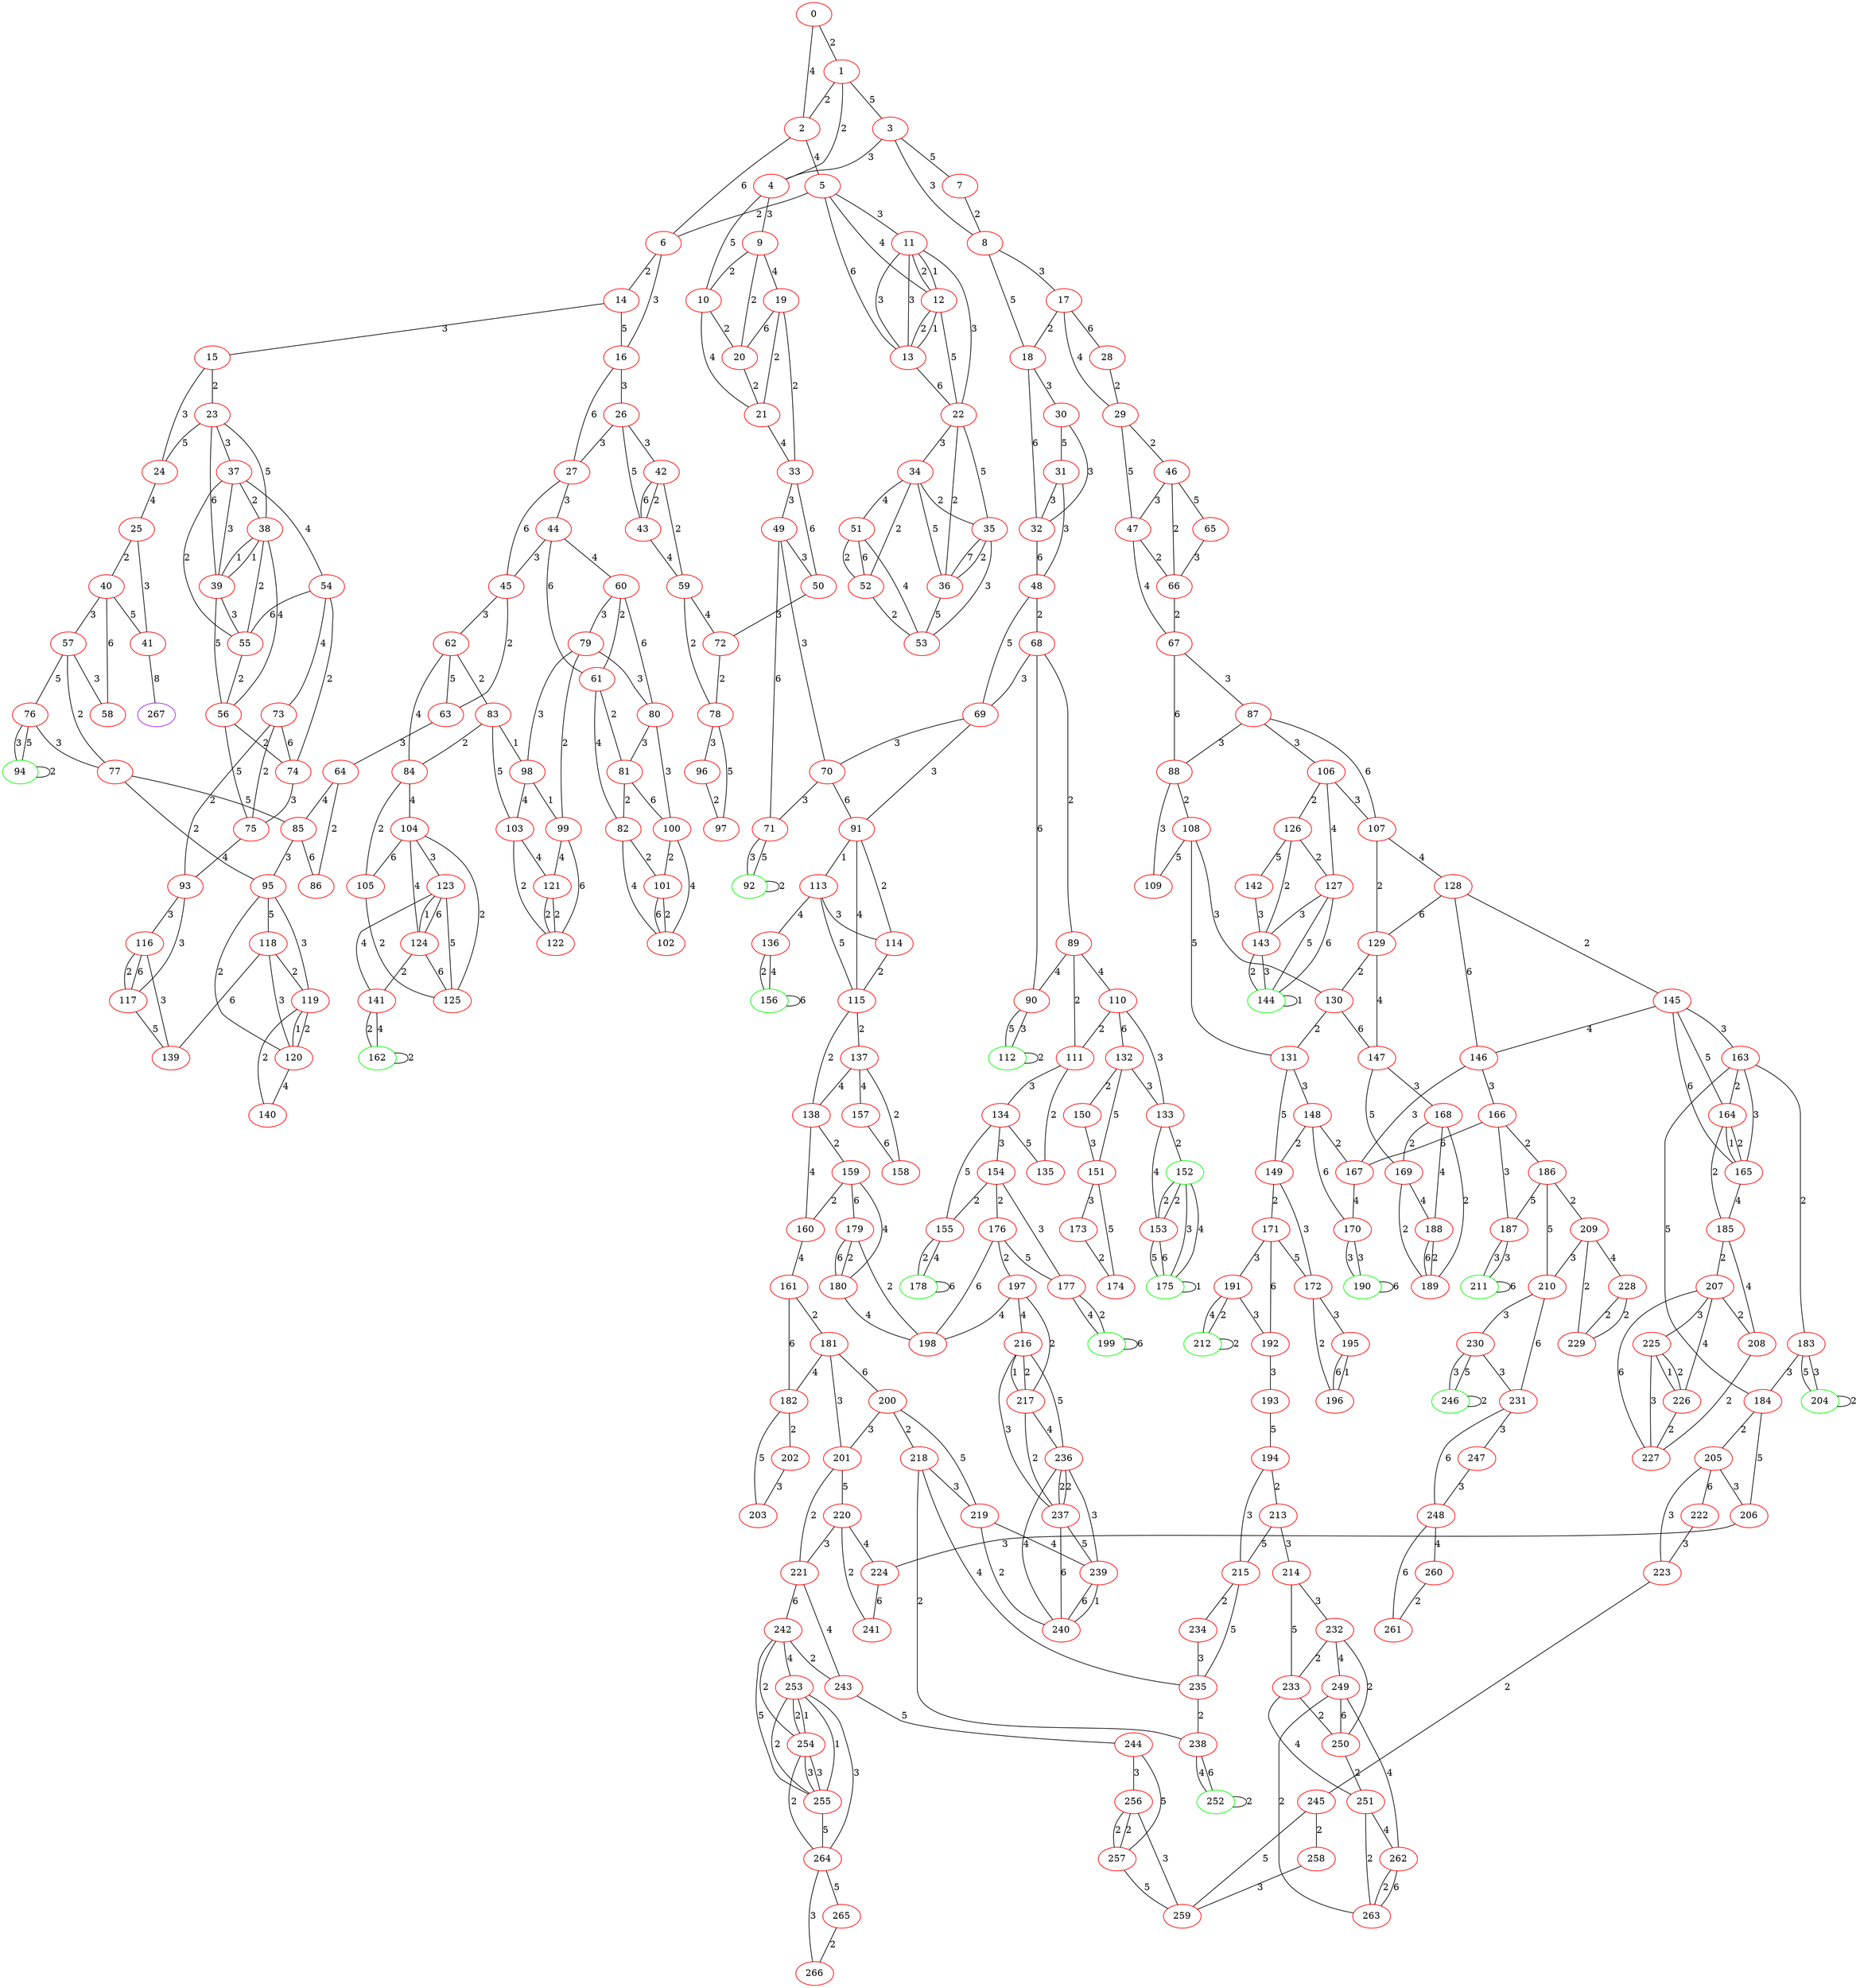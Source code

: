 graph "" {
0 [color=red, weight=1];
1 [color=red, weight=1];
2 [color=red, weight=1];
3 [color=red, weight=1];
4 [color=red, weight=1];
5 [color=red, weight=1];
6 [color=red, weight=1];
7 [color=red, weight=1];
8 [color=red, weight=1];
9 [color=red, weight=1];
10 [color=red, weight=1];
11 [color=red, weight=1];
12 [color=red, weight=1];
13 [color=red, weight=1];
14 [color=red, weight=1];
15 [color=red, weight=1];
16 [color=red, weight=1];
17 [color=red, weight=1];
18 [color=red, weight=1];
19 [color=red, weight=1];
20 [color=red, weight=1];
21 [color=red, weight=1];
22 [color=red, weight=1];
23 [color=red, weight=1];
24 [color=red, weight=1];
25 [color=red, weight=1];
26 [color=red, weight=1];
27 [color=red, weight=1];
28 [color=red, weight=1];
29 [color=red, weight=1];
30 [color=red, weight=1];
31 [color=red, weight=1];
32 [color=red, weight=1];
33 [color=red, weight=1];
34 [color=red, weight=1];
35 [color=red, weight=1];
36 [color=red, weight=1];
37 [color=red, weight=1];
38 [color=red, weight=1];
39 [color=red, weight=1];
40 [color=red, weight=1];
41 [color=red, weight=1];
42 [color=red, weight=1];
43 [color=red, weight=1];
44 [color=red, weight=1];
45 [color=red, weight=1];
46 [color=red, weight=1];
47 [color=red, weight=1];
48 [color=red, weight=1];
49 [color=red, weight=1];
50 [color=red, weight=1];
51 [color=red, weight=1];
52 [color=red, weight=1];
53 [color=red, weight=1];
54 [color=red, weight=1];
55 [color=red, weight=1];
56 [color=red, weight=1];
57 [color=red, weight=1];
58 [color=red, weight=1];
59 [color=red, weight=1];
60 [color=red, weight=1];
61 [color=red, weight=1];
62 [color=red, weight=1];
63 [color=red, weight=1];
64 [color=red, weight=1];
65 [color=red, weight=1];
66 [color=red, weight=1];
67 [color=red, weight=1];
68 [color=red, weight=1];
69 [color=red, weight=1];
70 [color=red, weight=1];
71 [color=red, weight=1];
72 [color=red, weight=1];
73 [color=red, weight=1];
74 [color=red, weight=1];
75 [color=red, weight=1];
76 [color=red, weight=1];
77 [color=red, weight=1];
78 [color=red, weight=1];
79 [color=red, weight=1];
80 [color=red, weight=1];
81 [color=red, weight=1];
82 [color=red, weight=1];
83 [color=red, weight=1];
84 [color=red, weight=1];
85 [color=red, weight=1];
86 [color=red, weight=1];
87 [color=red, weight=1];
88 [color=red, weight=1];
89 [color=red, weight=1];
90 [color=red, weight=1];
91 [color=red, weight=1];
92 [color=green, weight=2];
93 [color=red, weight=1];
94 [color=green, weight=2];
95 [color=red, weight=1];
96 [color=red, weight=1];
97 [color=red, weight=1];
98 [color=red, weight=1];
99 [color=red, weight=1];
100 [color=red, weight=1];
101 [color=red, weight=1];
102 [color=red, weight=1];
103 [color=red, weight=1];
104 [color=red, weight=1];
105 [color=red, weight=1];
106 [color=red, weight=1];
107 [color=red, weight=1];
108 [color=red, weight=1];
109 [color=red, weight=1];
110 [color=red, weight=1];
111 [color=red, weight=1];
112 [color=green, weight=2];
113 [color=red, weight=1];
114 [color=red, weight=1];
115 [color=red, weight=1];
116 [color=red, weight=1];
117 [color=red, weight=1];
118 [color=red, weight=1];
119 [color=red, weight=1];
120 [color=red, weight=1];
121 [color=red, weight=1];
122 [color=red, weight=1];
123 [color=red, weight=1];
124 [color=red, weight=1];
125 [color=red, weight=1];
126 [color=red, weight=1];
127 [color=red, weight=1];
128 [color=red, weight=1];
129 [color=red, weight=1];
130 [color=red, weight=1];
131 [color=red, weight=1];
132 [color=red, weight=1];
133 [color=red, weight=1];
134 [color=red, weight=1];
135 [color=red, weight=1];
136 [color=red, weight=1];
137 [color=red, weight=1];
138 [color=red, weight=1];
139 [color=red, weight=1];
140 [color=red, weight=1];
141 [color=red, weight=1];
142 [color=red, weight=1];
143 [color=red, weight=1];
144 [color=green, weight=2];
145 [color=red, weight=1];
146 [color=red, weight=1];
147 [color=red, weight=1];
148 [color=red, weight=1];
149 [color=red, weight=1];
150 [color=red, weight=1];
151 [color=red, weight=1];
152 [color=green, weight=2];
153 [color=red, weight=1];
154 [color=red, weight=1];
155 [color=red, weight=1];
156 [color=green, weight=2];
157 [color=red, weight=1];
158 [color=red, weight=1];
159 [color=red, weight=1];
160 [color=red, weight=1];
161 [color=red, weight=1];
162 [color=green, weight=2];
163 [color=red, weight=1];
164 [color=red, weight=1];
165 [color=red, weight=1];
166 [color=red, weight=1];
167 [color=red, weight=1];
168 [color=red, weight=1];
169 [color=red, weight=1];
170 [color=red, weight=1];
171 [color=red, weight=1];
172 [color=red, weight=1];
173 [color=red, weight=1];
174 [color=red, weight=1];
175 [color=green, weight=2];
176 [color=red, weight=1];
177 [color=red, weight=1];
178 [color=green, weight=2];
179 [color=red, weight=1];
180 [color=red, weight=1];
181 [color=red, weight=1];
182 [color=red, weight=1];
183 [color=red, weight=1];
184 [color=red, weight=1];
185 [color=red, weight=1];
186 [color=red, weight=1];
187 [color=red, weight=1];
188 [color=red, weight=1];
189 [color=red, weight=1];
190 [color=green, weight=2];
191 [color=red, weight=1];
192 [color=red, weight=1];
193 [color=red, weight=1];
194 [color=red, weight=1];
195 [color=red, weight=1];
196 [color=red, weight=1];
197 [color=red, weight=1];
198 [color=red, weight=1];
199 [color=green, weight=2];
200 [color=red, weight=1];
201 [color=red, weight=1];
202 [color=red, weight=1];
203 [color=red, weight=1];
204 [color=green, weight=2];
205 [color=red, weight=1];
206 [color=red, weight=1];
207 [color=red, weight=1];
208 [color=red, weight=1];
209 [color=red, weight=1];
210 [color=red, weight=1];
211 [color=green, weight=2];
212 [color=green, weight=2];
213 [color=red, weight=1];
214 [color=red, weight=1];
215 [color=red, weight=1];
216 [color=red, weight=1];
217 [color=red, weight=1];
218 [color=red, weight=1];
219 [color=red, weight=1];
220 [color=red, weight=1];
221 [color=red, weight=1];
222 [color=red, weight=1];
223 [color=red, weight=1];
224 [color=red, weight=1];
225 [color=red, weight=1];
226 [color=red, weight=1];
227 [color=red, weight=1];
228 [color=red, weight=1];
229 [color=red, weight=1];
230 [color=red, weight=1];
231 [color=red, weight=1];
232 [color=red, weight=1];
233 [color=red, weight=1];
234 [color=red, weight=1];
235 [color=red, weight=1];
236 [color=red, weight=1];
237 [color=red, weight=1];
238 [color=red, weight=1];
239 [color=red, weight=1];
240 [color=red, weight=1];
241 [color=red, weight=1];
242 [color=red, weight=1];
243 [color=red, weight=1];
244 [color=red, weight=1];
245 [color=red, weight=1];
246 [color=green, weight=2];
247 [color=red, weight=1];
248 [color=red, weight=1];
249 [color=red, weight=1];
250 [color=red, weight=1];
251 [color=red, weight=1];
252 [color=green, weight=2];
253 [color=red, weight=1];
254 [color=red, weight=1];
255 [color=red, weight=1];
256 [color=red, weight=1];
257 [color=red, weight=1];
258 [color=red, weight=1];
259 [color=red, weight=1];
260 [color=red, weight=1];
261 [color=red, weight=1];
262 [color=red, weight=1];
263 [color=red, weight=1];
264 [color=red, weight=1];
265 [color=red, weight=1];
266 [color=red, weight=1];
267 [color=purple, weight=4];
0 -- 1  [key=0, label=2];
0 -- 2  [key=0, label=4];
1 -- 2  [key=0, label=2];
1 -- 3  [key=0, label=5];
1 -- 4  [key=0, label=2];
2 -- 5  [key=0, label=4];
2 -- 6  [key=0, label=6];
3 -- 8  [key=0, label=3];
3 -- 4  [key=0, label=3];
3 -- 7  [key=0, label=5];
4 -- 10  [key=0, label=5];
4 -- 9  [key=0, label=3];
5 -- 11  [key=0, label=3];
5 -- 12  [key=0, label=4];
5 -- 13  [key=0, label=6];
5 -- 6  [key=0, label=2];
6 -- 16  [key=0, label=3];
6 -- 14  [key=0, label=2];
7 -- 8  [key=0, label=2];
8 -- 17  [key=0, label=3];
8 -- 18  [key=0, label=5];
9 -- 10  [key=0, label=2];
9 -- 19  [key=0, label=4];
9 -- 20  [key=0, label=2];
10 -- 20  [key=0, label=2];
10 -- 21  [key=0, label=4];
11 -- 12  [key=0, label=2];
11 -- 12  [key=1, label=1];
11 -- 13  [key=0, label=3];
11 -- 13  [key=1, label=3];
11 -- 22  [key=0, label=3];
12 -- 13  [key=0, label=1];
12 -- 13  [key=1, label=2];
12 -- 22  [key=0, label=5];
13 -- 22  [key=0, label=6];
14 -- 16  [key=0, label=5];
14 -- 15  [key=0, label=3];
15 -- 24  [key=0, label=3];
15 -- 23  [key=0, label=2];
16 -- 26  [key=0, label=3];
16 -- 27  [key=0, label=6];
17 -- 18  [key=0, label=2];
17 -- 28  [key=0, label=6];
17 -- 29  [key=0, label=4];
18 -- 32  [key=0, label=6];
18 -- 30  [key=0, label=3];
19 -- 20  [key=0, label=6];
19 -- 21  [key=0, label=2];
19 -- 33  [key=0, label=2];
20 -- 21  [key=0, label=2];
21 -- 33  [key=0, label=4];
22 -- 34  [key=0, label=3];
22 -- 35  [key=0, label=5];
22 -- 36  [key=0, label=2];
23 -- 24  [key=0, label=5];
23 -- 37  [key=0, label=3];
23 -- 38  [key=0, label=5];
23 -- 39  [key=0, label=6];
24 -- 25  [key=0, label=4];
25 -- 40  [key=0, label=2];
25 -- 41  [key=0, label=3];
26 -- 27  [key=0, label=3];
26 -- 42  [key=0, label=3];
26 -- 43  [key=0, label=5];
27 -- 44  [key=0, label=3];
27 -- 45  [key=0, label=6];
28 -- 29  [key=0, label=2];
29 -- 46  [key=0, label=2];
29 -- 47  [key=0, label=5];
30 -- 32  [key=0, label=3];
30 -- 31  [key=0, label=5];
31 -- 32  [key=0, label=3];
31 -- 48  [key=0, label=3];
32 -- 48  [key=0, label=6];
33 -- 49  [key=0, label=3];
33 -- 50  [key=0, label=6];
34 -- 51  [key=0, label=4];
34 -- 35  [key=0, label=2];
34 -- 36  [key=0, label=5];
34 -- 52  [key=0, label=2];
35 -- 36  [key=0, label=7];
35 -- 36  [key=1, label=2];
35 -- 53  [key=0, label=3];
36 -- 53  [key=0, label=5];
37 -- 55  [key=0, label=2];
37 -- 39  [key=0, label=3];
37 -- 54  [key=0, label=4];
37 -- 38  [key=0, label=2];
38 -- 56  [key=0, label=4];
38 -- 55  [key=0, label=2];
38 -- 39  [key=0, label=1];
38 -- 39  [key=1, label=1];
39 -- 56  [key=0, label=5];
39 -- 55  [key=0, label=3];
40 -- 58  [key=0, label=6];
40 -- 57  [key=0, label=3];
40 -- 41  [key=0, label=5];
41 -- 267  [key=0, label=8];
42 -- 59  [key=0, label=2];
42 -- 43  [key=0, label=2];
42 -- 43  [key=1, label=6];
43 -- 59  [key=0, label=4];
44 -- 60  [key=0, label=4];
44 -- 61  [key=0, label=6];
44 -- 45  [key=0, label=3];
45 -- 62  [key=0, label=3];
45 -- 63  [key=0, label=2];
46 -- 65  [key=0, label=5];
46 -- 66  [key=0, label=2];
46 -- 47  [key=0, label=3];
47 -- 66  [key=0, label=2];
47 -- 67  [key=0, label=4];
48 -- 68  [key=0, label=2];
48 -- 69  [key=0, label=5];
49 -- 50  [key=0, label=3];
49 -- 70  [key=0, label=3];
49 -- 71  [key=0, label=6];
50 -- 72  [key=0, label=3];
51 -- 52  [key=0, label=2];
51 -- 52  [key=1, label=6];
51 -- 53  [key=0, label=4];
52 -- 53  [key=0, label=2];
54 -- 73  [key=0, label=4];
54 -- 74  [key=0, label=2];
54 -- 55  [key=0, label=6];
55 -- 56  [key=0, label=2];
56 -- 75  [key=0, label=5];
56 -- 74  [key=0, label=2];
57 -- 58  [key=0, label=3];
57 -- 76  [key=0, label=5];
57 -- 77  [key=0, label=2];
59 -- 72  [key=0, label=4];
59 -- 78  [key=0, label=2];
60 -- 80  [key=0, label=6];
60 -- 61  [key=0, label=2];
60 -- 79  [key=0, label=3];
61 -- 81  [key=0, label=2];
61 -- 82  [key=0, label=4];
62 -- 83  [key=0, label=2];
62 -- 84  [key=0, label=4];
62 -- 63  [key=0, label=5];
63 -- 64  [key=0, label=3];
64 -- 85  [key=0, label=4];
64 -- 86  [key=0, label=2];
65 -- 66  [key=0, label=3];
66 -- 67  [key=0, label=2];
67 -- 88  [key=0, label=6];
67 -- 87  [key=0, label=3];
68 -- 89  [key=0, label=2];
68 -- 90  [key=0, label=6];
68 -- 69  [key=0, label=3];
69 -- 91  [key=0, label=3];
69 -- 70  [key=0, label=3];
70 -- 91  [key=0, label=6];
70 -- 71  [key=0, label=3];
71 -- 92  [key=0, label=3];
71 -- 92  [key=1, label=5];
72 -- 78  [key=0, label=2];
73 -- 74  [key=0, label=6];
73 -- 75  [key=0, label=2];
73 -- 93  [key=0, label=2];
74 -- 75  [key=0, label=3];
75 -- 93  [key=0, label=4];
76 -- 77  [key=0, label=3];
76 -- 94  [key=0, label=5];
76 -- 94  [key=1, label=3];
77 -- 85  [key=0, label=5];
77 -- 95  [key=0, label=2];
78 -- 96  [key=0, label=3];
78 -- 97  [key=0, label=5];
79 -- 80  [key=0, label=3];
79 -- 98  [key=0, label=3];
79 -- 99  [key=0, label=2];
80 -- 81  [key=0, label=3];
80 -- 100  [key=0, label=3];
81 -- 82  [key=0, label=2];
81 -- 100  [key=0, label=6];
82 -- 102  [key=0, label=4];
82 -- 101  [key=0, label=2];
83 -- 98  [key=0, label=1];
83 -- 84  [key=0, label=2];
83 -- 103  [key=0, label=5];
84 -- 104  [key=0, label=4];
84 -- 105  [key=0, label=2];
85 -- 86  [key=0, label=6];
85 -- 95  [key=0, label=3];
87 -- 88  [key=0, label=3];
87 -- 107  [key=0, label=6];
87 -- 106  [key=0, label=3];
88 -- 108  [key=0, label=2];
88 -- 109  [key=0, label=3];
89 -- 90  [key=0, label=4];
89 -- 110  [key=0, label=4];
89 -- 111  [key=0, label=2];
90 -- 112  [key=0, label=3];
90 -- 112  [key=1, label=5];
91 -- 113  [key=0, label=1];
91 -- 114  [key=0, label=2];
91 -- 115  [key=0, label=4];
92 -- 92  [key=0, label=2];
93 -- 116  [key=0, label=3];
93 -- 117  [key=0, label=3];
94 -- 94  [key=0, label=2];
95 -- 120  [key=0, label=2];
95 -- 119  [key=0, label=3];
95 -- 118  [key=0, label=5];
96 -- 97  [key=0, label=2];
98 -- 99  [key=0, label=1];
98 -- 103  [key=0, label=4];
99 -- 121  [key=0, label=4];
99 -- 122  [key=0, label=6];
100 -- 101  [key=0, label=2];
100 -- 102  [key=0, label=4];
101 -- 102  [key=0, label=6];
101 -- 102  [key=1, label=2];
103 -- 121  [key=0, label=4];
103 -- 122  [key=0, label=2];
104 -- 105  [key=0, label=6];
104 -- 123  [key=0, label=3];
104 -- 125  [key=0, label=2];
104 -- 124  [key=0, label=4];
105 -- 125  [key=0, label=2];
106 -- 107  [key=0, label=3];
106 -- 126  [key=0, label=2];
106 -- 127  [key=0, label=4];
107 -- 128  [key=0, label=4];
107 -- 129  [key=0, label=2];
108 -- 130  [key=0, label=3];
108 -- 131  [key=0, label=5];
108 -- 109  [key=0, label=5];
110 -- 132  [key=0, label=6];
110 -- 133  [key=0, label=3];
110 -- 111  [key=0, label=2];
111 -- 134  [key=0, label=3];
111 -- 135  [key=0, label=2];
112 -- 112  [key=0, label=2];
113 -- 115  [key=0, label=5];
113 -- 136  [key=0, label=4];
113 -- 114  [key=0, label=3];
114 -- 115  [key=0, label=2];
115 -- 137  [key=0, label=2];
115 -- 138  [key=0, label=2];
116 -- 139  [key=0, label=3];
116 -- 117  [key=0, label=2];
116 -- 117  [key=1, label=6];
117 -- 139  [key=0, label=5];
118 -- 120  [key=0, label=3];
118 -- 119  [key=0, label=2];
118 -- 139  [key=0, label=6];
119 -- 120  [key=0, label=1];
119 -- 120  [key=1, label=2];
119 -- 140  [key=0, label=2];
120 -- 140  [key=0, label=4];
121 -- 122  [key=0, label=2];
121 -- 122  [key=1, label=2];
123 -- 124  [key=0, label=6];
123 -- 124  [key=1, label=1];
123 -- 141  [key=0, label=4];
123 -- 125  [key=0, label=5];
124 -- 141  [key=0, label=2];
124 -- 125  [key=0, label=6];
126 -- 143  [key=0, label=2];
126 -- 142  [key=0, label=5];
126 -- 127  [key=0, label=2];
127 -- 144  [key=0, label=5];
127 -- 144  [key=1, label=6];
127 -- 143  [key=0, label=3];
128 -- 145  [key=0, label=2];
128 -- 146  [key=0, label=6];
128 -- 129  [key=0, label=6];
129 -- 130  [key=0, label=2];
129 -- 147  [key=0, label=4];
130 -- 147  [key=0, label=6];
130 -- 131  [key=0, label=2];
131 -- 148  [key=0, label=3];
131 -- 149  [key=0, label=5];
132 -- 151  [key=0, label=5];
132 -- 133  [key=0, label=3];
132 -- 150  [key=0, label=2];
133 -- 152  [key=0, label=2];
133 -- 153  [key=0, label=4];
134 -- 154  [key=0, label=3];
134 -- 155  [key=0, label=5];
134 -- 135  [key=0, label=5];
136 -- 156  [key=0, label=4];
136 -- 156  [key=1, label=2];
137 -- 138  [key=0, label=4];
137 -- 157  [key=0, label=4];
137 -- 158  [key=0, label=2];
138 -- 160  [key=0, label=4];
138 -- 159  [key=0, label=2];
141 -- 162  [key=0, label=2];
141 -- 162  [key=1, label=4];
142 -- 143  [key=0, label=3];
143 -- 144  [key=0, label=2];
143 -- 144  [key=1, label=3];
144 -- 144  [key=0, label=1];
145 -- 146  [key=0, label=4];
145 -- 163  [key=0, label=3];
145 -- 164  [key=0, label=5];
145 -- 165  [key=0, label=6];
146 -- 166  [key=0, label=3];
146 -- 167  [key=0, label=3];
147 -- 168  [key=0, label=3];
147 -- 169  [key=0, label=5];
148 -- 170  [key=0, label=6];
148 -- 149  [key=0, label=2];
148 -- 167  [key=0, label=2];
149 -- 172  [key=0, label=3];
149 -- 171  [key=0, label=2];
150 -- 151  [key=0, label=3];
151 -- 173  [key=0, label=3];
151 -- 174  [key=0, label=5];
152 -- 153  [key=0, label=2];
152 -- 153  [key=1, label=2];
152 -- 175  [key=0, label=3];
152 -- 175  [key=1, label=4];
153 -- 175  [key=0, label=5];
153 -- 175  [key=1, label=6];
154 -- 176  [key=0, label=2];
154 -- 177  [key=0, label=3];
154 -- 155  [key=0, label=2];
155 -- 178  [key=0, label=2];
155 -- 178  [key=1, label=4];
156 -- 156  [key=0, label=6];
157 -- 158  [key=0, label=6];
159 -- 160  [key=0, label=2];
159 -- 179  [key=0, label=6];
159 -- 180  [key=0, label=4];
160 -- 161  [key=0, label=4];
161 -- 181  [key=0, label=2];
161 -- 182  [key=0, label=6];
162 -- 162  [key=0, label=2];
163 -- 184  [key=0, label=5];
163 -- 164  [key=0, label=2];
163 -- 165  [key=0, label=3];
163 -- 183  [key=0, label=2];
164 -- 165  [key=0, label=1];
164 -- 165  [key=1, label=2];
164 -- 185  [key=0, label=2];
165 -- 185  [key=0, label=4];
166 -- 186  [key=0, label=2];
166 -- 187  [key=0, label=3];
166 -- 167  [key=0, label=6];
167 -- 170  [key=0, label=4];
168 -- 169  [key=0, label=2];
168 -- 188  [key=0, label=4];
168 -- 189  [key=0, label=2];
169 -- 188  [key=0, label=4];
169 -- 189  [key=0, label=2];
170 -- 190  [key=0, label=3];
170 -- 190  [key=1, label=3];
171 -- 192  [key=0, label=6];
171 -- 172  [key=0, label=5];
171 -- 191  [key=0, label=3];
172 -- 196  [key=0, label=2];
172 -- 195  [key=0, label=3];
173 -- 174  [key=0, label=2];
175 -- 175  [key=0, label=1];
176 -- 177  [key=0, label=5];
176 -- 197  [key=0, label=2];
176 -- 198  [key=0, label=6];
177 -- 199  [key=0, label=2];
177 -- 199  [key=1, label=4];
178 -- 178  [key=0, label=6];
179 -- 180  [key=0, label=2];
179 -- 180  [key=1, label=6];
179 -- 198  [key=0, label=2];
180 -- 198  [key=0, label=4];
181 -- 200  [key=0, label=6];
181 -- 182  [key=0, label=4];
181 -- 201  [key=0, label=3];
182 -- 202  [key=0, label=2];
182 -- 203  [key=0, label=5];
183 -- 184  [key=0, label=3];
183 -- 204  [key=0, label=5];
183 -- 204  [key=1, label=3];
184 -- 205  [key=0, label=2];
184 -- 206  [key=0, label=5];
185 -- 208  [key=0, label=4];
185 -- 207  [key=0, label=2];
186 -- 209  [key=0, label=2];
186 -- 210  [key=0, label=5];
186 -- 187  [key=0, label=5];
187 -- 211  [key=0, label=3];
187 -- 211  [key=1, label=3];
188 -- 189  [key=0, label=6];
188 -- 189  [key=1, label=2];
190 -- 190  [key=0, label=6];
191 -- 192  [key=0, label=3];
191 -- 212  [key=0, label=4];
191 -- 212  [key=1, label=2];
192 -- 193  [key=0, label=3];
193 -- 194  [key=0, label=5];
194 -- 213  [key=0, label=2];
194 -- 215  [key=0, label=3];
195 -- 196  [key=0, label=6];
195 -- 196  [key=1, label=1];
197 -- 216  [key=0, label=4];
197 -- 198  [key=0, label=4];
197 -- 217  [key=0, label=2];
199 -- 199  [key=0, label=6];
200 -- 201  [key=0, label=3];
200 -- 218  [key=0, label=2];
200 -- 219  [key=0, label=5];
201 -- 220  [key=0, label=5];
201 -- 221  [key=0, label=2];
202 -- 203  [key=0, label=3];
204 -- 204  [key=0, label=2];
205 -- 222  [key=0, label=6];
205 -- 206  [key=0, label=3];
205 -- 223  [key=0, label=3];
206 -- 224  [key=0, label=3];
207 -- 208  [key=0, label=2];
207 -- 225  [key=0, label=3];
207 -- 226  [key=0, label=4];
207 -- 227  [key=0, label=6];
208 -- 227  [key=0, label=2];
209 -- 228  [key=0, label=4];
209 -- 210  [key=0, label=3];
209 -- 229  [key=0, label=2];
210 -- 230  [key=0, label=3];
210 -- 231  [key=0, label=6];
211 -- 211  [key=0, label=6];
212 -- 212  [key=0, label=2];
213 -- 214  [key=0, label=3];
213 -- 215  [key=0, label=5];
214 -- 232  [key=0, label=3];
214 -- 233  [key=0, label=5];
215 -- 234  [key=0, label=2];
215 -- 235  [key=0, label=5];
216 -- 217  [key=0, label=1];
216 -- 217  [key=1, label=2];
216 -- 236  [key=0, label=5];
216 -- 237  [key=0, label=3];
217 -- 236  [key=0, label=4];
217 -- 237  [key=0, label=2];
218 -- 219  [key=0, label=3];
218 -- 238  [key=0, label=2];
218 -- 235  [key=0, label=4];
219 -- 240  [key=0, label=2];
219 -- 239  [key=0, label=4];
220 -- 224  [key=0, label=4];
220 -- 241  [key=0, label=2];
220 -- 221  [key=0, label=3];
221 -- 242  [key=0, label=6];
221 -- 243  [key=0, label=4];
222 -- 223  [key=0, label=3];
223 -- 245  [key=0, label=2];
224 -- 241  [key=0, label=6];
225 -- 226  [key=0, label=1];
225 -- 226  [key=1, label=2];
225 -- 227  [key=0, label=3];
226 -- 227  [key=0, label=2];
228 -- 229  [key=0, label=2];
228 -- 229  [key=1, label=2];
230 -- 246  [key=0, label=3];
230 -- 246  [key=1, label=5];
230 -- 231  [key=0, label=3];
231 -- 248  [key=0, label=6];
231 -- 247  [key=0, label=3];
232 -- 249  [key=0, label=4];
232 -- 250  [key=0, label=2];
232 -- 233  [key=0, label=2];
233 -- 250  [key=0, label=2];
233 -- 251  [key=0, label=4];
234 -- 235  [key=0, label=3];
235 -- 238  [key=0, label=2];
236 -- 240  [key=0, label=4];
236 -- 237  [key=0, label=2];
236 -- 237  [key=1, label=2];
236 -- 239  [key=0, label=3];
237 -- 240  [key=0, label=6];
237 -- 239  [key=0, label=5];
238 -- 252  [key=0, label=4];
238 -- 252  [key=1, label=6];
239 -- 240  [key=0, label=6];
239 -- 240  [key=1, label=1];
242 -- 243  [key=0, label=2];
242 -- 253  [key=0, label=4];
242 -- 254  [key=0, label=2];
242 -- 255  [key=0, label=5];
243 -- 244  [key=0, label=5];
244 -- 256  [key=0, label=3];
244 -- 257  [key=0, label=5];
245 -- 258  [key=0, label=2];
245 -- 259  [key=0, label=5];
246 -- 246  [key=0, label=2];
247 -- 248  [key=0, label=3];
248 -- 260  [key=0, label=4];
248 -- 261  [key=0, label=6];
249 -- 250  [key=0, label=6];
249 -- 262  [key=0, label=4];
249 -- 263  [key=0, label=2];
250 -- 251  [key=0, label=2];
251 -- 262  [key=0, label=4];
251 -- 263  [key=0, label=2];
252 -- 252  [key=0, label=2];
253 -- 264  [key=0, label=3];
253 -- 254  [key=0, label=2];
253 -- 254  [key=1, label=1];
253 -- 255  [key=0, label=1];
253 -- 255  [key=1, label=2];
254 -- 264  [key=0, label=2];
254 -- 255  [key=0, label=3];
254 -- 255  [key=1, label=3];
255 -- 264  [key=0, label=5];
256 -- 257  [key=0, label=2];
256 -- 257  [key=1, label=2];
256 -- 259  [key=0, label=3];
257 -- 259  [key=0, label=5];
258 -- 259  [key=0, label=3];
260 -- 261  [key=0, label=2];
262 -- 263  [key=0, label=6];
262 -- 263  [key=1, label=2];
264 -- 265  [key=0, label=5];
264 -- 266  [key=0, label=3];
265 -- 266  [key=0, label=2];
}
